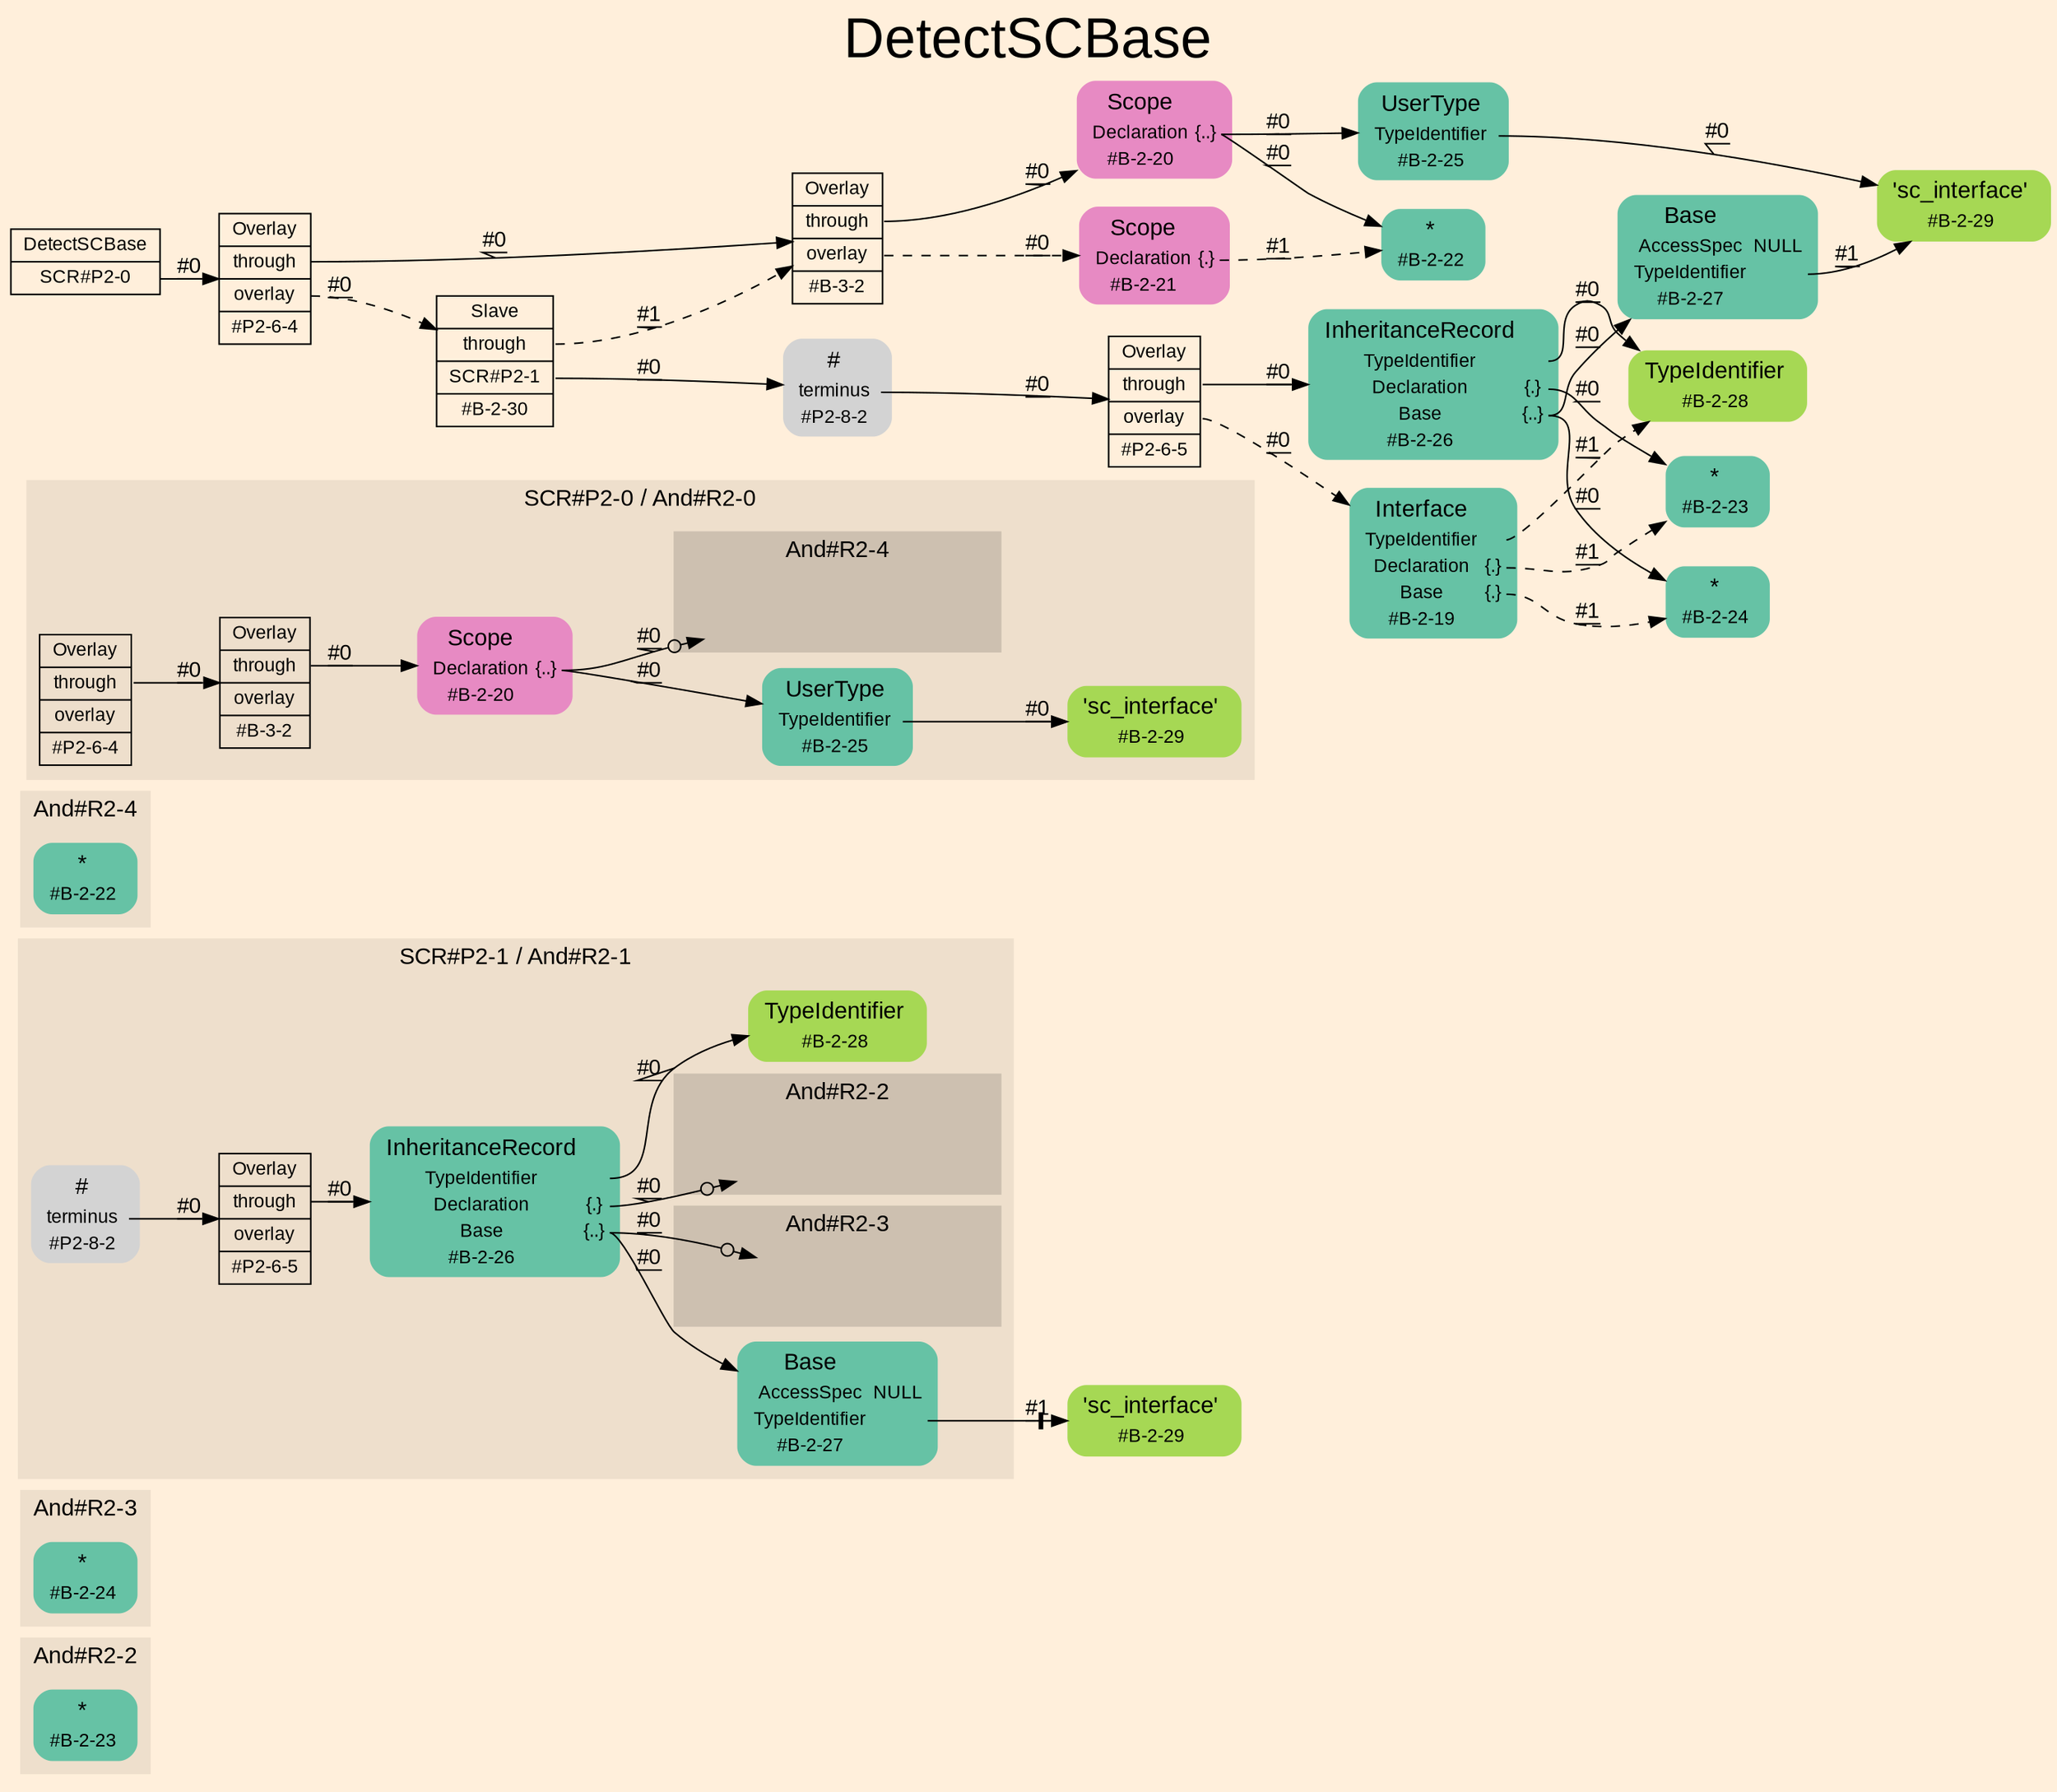 digraph "DetectSCBase" {
label = "DetectSCBase"
labelloc = t
fontsize = "36"
graph [
    rankdir = "LR"
    ranksep = 0.3
    bgcolor = antiquewhite1
    color = black
    fontcolor = black
    fontname = "Arial"
];
node [
    fontname = "Arial"
];
edge [
    fontname = "Arial"
];

// -------------------- figure And#R2-2 --------------------
// -------- region And#R2-2 ----------
subgraph "clusterAnd#R2-2" {
    label = "And#R2-2"
    style = "filled"
    color = antiquewhite2
    fontsize = "15"
    "And#R2-2/#B-2-23" [
        // -------- block And#R2-2/#B-2-23 ----------
        shape = "plaintext"
        fillcolor = "/set28/1"
        label = <<TABLE BORDER="0" CELLBORDER="0" CELLSPACING="0">
         <TR><TD><FONT POINT-SIZE="15.0">*</FONT></TD><TD></TD></TR>
         <TR><TD>#B-2-23</TD><TD PORT="port0"></TD></TR>
        </TABLE>>
        style = "rounded,filled"
        fontsize = "12"
    ];
    
}


// -------------------- figure And#R2-3 --------------------
// -------- region And#R2-3 ----------
subgraph "clusterAnd#R2-3" {
    label = "And#R2-3"
    style = "filled"
    color = antiquewhite2
    fontsize = "15"
    "And#R2-3/#B-2-24" [
        // -------- block And#R2-3/#B-2-24 ----------
        shape = "plaintext"
        fillcolor = "/set28/1"
        label = <<TABLE BORDER="0" CELLBORDER="0" CELLSPACING="0">
         <TR><TD><FONT POINT-SIZE="15.0">*</FONT></TD><TD></TD></TR>
         <TR><TD>#B-2-24</TD><TD PORT="port0"></TD></TR>
        </TABLE>>
        style = "rounded,filled"
        fontsize = "12"
    ];
    
}


// -------------------- figure And#R2-1 --------------------
// -------- region And#R2-1 ----------
subgraph "clusterAnd#R2-1" {
    label = "SCR#P2-1 / And#R2-1"
    style = "filled"
    color = antiquewhite2
    fontsize = "15"
    "And#R2-1/#P2-6-5" [
        // -------- block And#R2-1/#P2-6-5 ----------
        shape = "record"
        fillcolor = antiquewhite2
        label = "<fixed> Overlay | <port0> through | <port1> overlay | <port2> #P2-6-5"
        style = "filled"
        fontsize = "12"
        color = black
        fontcolor = black
    ];
    
    "And#R2-1/#B-2-26" [
        // -------- block And#R2-1/#B-2-26 ----------
        shape = "plaintext"
        fillcolor = "/set28/1"
        label = <<TABLE BORDER="0" CELLBORDER="0" CELLSPACING="0">
         <TR><TD><FONT POINT-SIZE="15.0">InheritanceRecord</FONT></TD><TD></TD></TR>
         <TR><TD>TypeIdentifier</TD><TD PORT="port0"></TD></TR>
         <TR><TD>Declaration</TD><TD PORT="port1">{.}</TD></TR>
         <TR><TD>Base</TD><TD PORT="port2">{..}</TD></TR>
         <TR><TD>#B-2-26</TD><TD PORT="port3"></TD></TR>
        </TABLE>>
        style = "rounded,filled"
        fontsize = "12"
    ];
    
    "And#R2-1/#P2-8-2" [
        // -------- block And#R2-1/#P2-8-2 ----------
        shape = "plaintext"
        label = <<TABLE BORDER="0" CELLBORDER="0" CELLSPACING="0">
         <TR><TD><FONT POINT-SIZE="15.0">#</FONT></TD><TD></TD></TR>
         <TR><TD>terminus</TD><TD PORT="port0"></TD></TR>
         <TR><TD>#P2-8-2</TD><TD PORT="port1"></TD></TR>
        </TABLE>>
        style = "rounded,filled"
        fontsize = "12"
    ];
    
    "And#R2-1/#B-2-28" [
        // -------- block And#R2-1/#B-2-28 ----------
        shape = "plaintext"
        fillcolor = "/set28/5"
        label = <<TABLE BORDER="0" CELLBORDER="0" CELLSPACING="0">
         <TR><TD><FONT POINT-SIZE="15.0">TypeIdentifier</FONT></TD><TD></TD></TR>
         <TR><TD>#B-2-28</TD><TD PORT="port0"></TD></TR>
        </TABLE>>
        style = "rounded,filled"
        fontsize = "12"
    ];
    
    "And#R2-1/#B-2-27" [
        // -------- block And#R2-1/#B-2-27 ----------
        shape = "plaintext"
        fillcolor = "/set28/1"
        label = <<TABLE BORDER="0" CELLBORDER="0" CELLSPACING="0">
         <TR><TD><FONT POINT-SIZE="15.0">Base</FONT></TD><TD></TD></TR>
         <TR><TD>AccessSpec</TD><TD PORT="port0">NULL</TD></TR>
         <TR><TD>TypeIdentifier</TD><TD PORT="port1"></TD></TR>
         <TR><TD>#B-2-27</TD><TD PORT="port2"></TD></TR>
        </TABLE>>
        style = "rounded,filled"
        fontsize = "12"
    ];
    
    // -------- region And#R2-1/And#R2-2 ----------
    subgraph "clusterAnd#R2-1/And#R2-2" {
        label = "And#R2-2"
        style = "filled"
        color = antiquewhite3
        fontsize = "15"
        "And#R2-1/And#R2-2/#B-2-23" [
            // -------- block And#R2-1/And#R2-2/#B-2-23 ----------
            shape = none
            fillcolor = "/set28/1"
            style = "invisible"
        ];
        
    }
    
    // -------- region And#R2-1/And#R2-3 ----------
    subgraph "clusterAnd#R2-1/And#R2-3" {
        label = "And#R2-3"
        style = "filled"
        color = antiquewhite3
        fontsize = "15"
        "And#R2-1/And#R2-3/#B-2-24" [
            // -------- block And#R2-1/And#R2-3/#B-2-24 ----------
            shape = none
            fillcolor = "/set28/1"
            style = "invisible"
        ];
        
    }
    
}

"And#R2-1/#B-2-29" [
    // -------- block And#R2-1/#B-2-29 ----------
    shape = "plaintext"
    fillcolor = "/set28/5"
    label = <<TABLE BORDER="0" CELLBORDER="0" CELLSPACING="0">
     <TR><TD><FONT POINT-SIZE="15.0">'sc_interface'</FONT></TD><TD></TD></TR>
     <TR><TD>#B-2-29</TD><TD PORT="port0"></TD></TR>
    </TABLE>>
    style = "rounded,filled"
    fontsize = "12"
];

"And#R2-1/#P2-6-5":port0 -> "And#R2-1/#B-2-26" [
    label = "#0"
    decorate = true
    color = black
    fontcolor = black
];

"And#R2-1/#B-2-26":port0 -> "And#R2-1/#B-2-28" [
    label = "#0"
    decorate = true
    color = black
    fontcolor = black
];

"And#R2-1/#B-2-26":port1 -> "And#R2-1/And#R2-2/#B-2-23" [
    arrowhead="normalnoneodot"
    label = "#0"
    decorate = true
    color = black
    fontcolor = black
];

"And#R2-1/#B-2-26":port2 -> "And#R2-1/And#R2-3/#B-2-24" [
    arrowhead="normalnoneodot"
    label = "#0"
    decorate = true
    color = black
    fontcolor = black
];

"And#R2-1/#B-2-26":port2 -> "And#R2-1/#B-2-27" [
    label = "#0"
    decorate = true
    color = black
    fontcolor = black
];

"And#R2-1/#P2-8-2":port0 -> "And#R2-1/#P2-6-5" [
    label = "#0"
    decorate = true
    color = black
    fontcolor = black
];

"And#R2-1/#B-2-27":port1 -> "And#R2-1/#B-2-29" [
    arrowhead="normalnonetee"
    label = "#1"
    decorate = true
    color = black
    fontcolor = black
];


// -------------------- figure And#R2-4 --------------------
// -------- region And#R2-4 ----------
subgraph "clusterAnd#R2-4" {
    label = "And#R2-4"
    style = "filled"
    color = antiquewhite2
    fontsize = "15"
    "And#R2-4/#B-2-22" [
        // -------- block And#R2-4/#B-2-22 ----------
        shape = "plaintext"
        fillcolor = "/set28/1"
        label = <<TABLE BORDER="0" CELLBORDER="0" CELLSPACING="0">
         <TR><TD><FONT POINT-SIZE="15.0">*</FONT></TD><TD></TD></TR>
         <TR><TD>#B-2-22</TD><TD PORT="port0"></TD></TR>
        </TABLE>>
        style = "rounded,filled"
        fontsize = "12"
    ];
    
}


// -------------------- figure And#R2-0 --------------------
// -------- region And#R2-0 ----------
subgraph "clusterAnd#R2-0" {
    label = "SCR#P2-0 / And#R2-0"
    style = "filled"
    color = antiquewhite2
    fontsize = "15"
    "And#R2-0/#B-2-20" [
        // -------- block And#R2-0/#B-2-20 ----------
        shape = "plaintext"
        fillcolor = "/set28/4"
        label = <<TABLE BORDER="0" CELLBORDER="0" CELLSPACING="0">
         <TR><TD><FONT POINT-SIZE="15.0">Scope</FONT></TD><TD></TD></TR>
         <TR><TD>Declaration</TD><TD PORT="port0">{..}</TD></TR>
         <TR><TD>#B-2-20</TD><TD PORT="port1"></TD></TR>
        </TABLE>>
        style = "rounded,filled"
        fontsize = "12"
    ];
    
    "And#R2-0/#P2-6-4" [
        // -------- block And#R2-0/#P2-6-4 ----------
        shape = "record"
        fillcolor = antiquewhite2
        label = "<fixed> Overlay | <port0> through | <port1> overlay | <port2> #P2-6-4"
        style = "filled"
        fontsize = "12"
        color = black
        fontcolor = black
    ];
    
    "And#R2-0/#B-2-29" [
        // -------- block And#R2-0/#B-2-29 ----------
        shape = "plaintext"
        fillcolor = "/set28/5"
        label = <<TABLE BORDER="0" CELLBORDER="0" CELLSPACING="0">
         <TR><TD><FONT POINT-SIZE="15.0">'sc_interface'</FONT></TD><TD></TD></TR>
         <TR><TD>#B-2-29</TD><TD PORT="port0"></TD></TR>
        </TABLE>>
        style = "rounded,filled"
        fontsize = "12"
    ];
    
    "And#R2-0/#B-3-2" [
        // -------- block And#R2-0/#B-3-2 ----------
        shape = "record"
        fillcolor = antiquewhite2
        label = "<fixed> Overlay | <port0> through | <port1> overlay | <port2> #B-3-2"
        style = "filled"
        fontsize = "12"
        color = black
        fontcolor = black
    ];
    
    "And#R2-0/#B-2-25" [
        // -------- block And#R2-0/#B-2-25 ----------
        shape = "plaintext"
        fillcolor = "/set28/1"
        label = <<TABLE BORDER="0" CELLBORDER="0" CELLSPACING="0">
         <TR><TD><FONT POINT-SIZE="15.0">UserType</FONT></TD><TD></TD></TR>
         <TR><TD>TypeIdentifier</TD><TD PORT="port0"></TD></TR>
         <TR><TD>#B-2-25</TD><TD PORT="port1"></TD></TR>
        </TABLE>>
        style = "rounded,filled"
        fontsize = "12"
    ];
    
    // -------- region And#R2-0/And#R2-4 ----------
    subgraph "clusterAnd#R2-0/And#R2-4" {
        label = "And#R2-4"
        style = "filled"
        color = antiquewhite3
        fontsize = "15"
        "And#R2-0/And#R2-4/#B-2-22" [
            // -------- block And#R2-0/And#R2-4/#B-2-22 ----------
            shape = none
            fillcolor = "/set28/1"
            style = "invisible"
        ];
        
    }
    
}

"And#R2-0/#B-2-20":port0 -> "And#R2-0/And#R2-4/#B-2-22" [
    arrowhead="normalnoneodot"
    label = "#0"
    decorate = true
    color = black
    fontcolor = black
];

"And#R2-0/#B-2-20":port0 -> "And#R2-0/#B-2-25" [
    label = "#0"
    decorate = true
    color = black
    fontcolor = black
];

"And#R2-0/#P2-6-4":port0 -> "And#R2-0/#B-3-2" [
    label = "#0"
    decorate = true
    color = black
    fontcolor = black
];

"And#R2-0/#B-3-2":port0 -> "And#R2-0/#B-2-20" [
    label = "#0"
    decorate = true
    color = black
    fontcolor = black
];

"And#R2-0/#B-2-25":port0 -> "And#R2-0/#B-2-29" [
    label = "#0"
    decorate = true
    color = black
    fontcolor = black
];


// -------------------- transformation figure --------------------
"CR#P2-0" [
    // -------- block CR#P2-0 ----------
    shape = "record"
    fillcolor = antiquewhite1
    label = "<fixed> DetectSCBase | <port0> SCR#P2-0"
    style = "filled"
    fontsize = "12"
    color = black
    fontcolor = black
];

"#P2-6-4" [
    // -------- block #P2-6-4 ----------
    shape = "record"
    fillcolor = antiquewhite1
    label = "<fixed> Overlay | <port0> through | <port1> overlay | <port2> #P2-6-4"
    style = "filled"
    fontsize = "12"
    color = black
    fontcolor = black
];

"#B-3-2" [
    // -------- block #B-3-2 ----------
    shape = "record"
    fillcolor = antiquewhite1
    label = "<fixed> Overlay | <port0> through | <port1> overlay | <port2> #B-3-2"
    style = "filled"
    fontsize = "12"
    color = black
    fontcolor = black
];

"#B-2-20" [
    // -------- block #B-2-20 ----------
    shape = "plaintext"
    fillcolor = "/set28/4"
    label = <<TABLE BORDER="0" CELLBORDER="0" CELLSPACING="0">
     <TR><TD><FONT POINT-SIZE="15.0">Scope</FONT></TD><TD></TD></TR>
     <TR><TD>Declaration</TD><TD PORT="port0">{..}</TD></TR>
     <TR><TD>#B-2-20</TD><TD PORT="port1"></TD></TR>
    </TABLE>>
    style = "rounded,filled"
    fontsize = "12"
];

"#B-2-22" [
    // -------- block #B-2-22 ----------
    shape = "plaintext"
    fillcolor = "/set28/1"
    label = <<TABLE BORDER="0" CELLBORDER="0" CELLSPACING="0">
     <TR><TD><FONT POINT-SIZE="15.0">*</FONT></TD><TD></TD></TR>
     <TR><TD>#B-2-22</TD><TD PORT="port0"></TD></TR>
    </TABLE>>
    style = "rounded,filled"
    fontsize = "12"
];

"#B-2-25" [
    // -------- block #B-2-25 ----------
    shape = "plaintext"
    fillcolor = "/set28/1"
    label = <<TABLE BORDER="0" CELLBORDER="0" CELLSPACING="0">
     <TR><TD><FONT POINT-SIZE="15.0">UserType</FONT></TD><TD></TD></TR>
     <TR><TD>TypeIdentifier</TD><TD PORT="port0"></TD></TR>
     <TR><TD>#B-2-25</TD><TD PORT="port1"></TD></TR>
    </TABLE>>
    style = "rounded,filled"
    fontsize = "12"
];

"#B-2-29" [
    // -------- block #B-2-29 ----------
    shape = "plaintext"
    fillcolor = "/set28/5"
    label = <<TABLE BORDER="0" CELLBORDER="0" CELLSPACING="0">
     <TR><TD><FONT POINT-SIZE="15.0">'sc_interface'</FONT></TD><TD></TD></TR>
     <TR><TD>#B-2-29</TD><TD PORT="port0"></TD></TR>
    </TABLE>>
    style = "rounded,filled"
    fontsize = "12"
];

"#B-2-21" [
    // -------- block #B-2-21 ----------
    shape = "plaintext"
    fillcolor = "/set28/4"
    label = <<TABLE BORDER="0" CELLBORDER="0" CELLSPACING="0">
     <TR><TD><FONT POINT-SIZE="15.0">Scope</FONT></TD><TD></TD></TR>
     <TR><TD>Declaration</TD><TD PORT="port0">{.}</TD></TR>
     <TR><TD>#B-2-21</TD><TD PORT="port1"></TD></TR>
    </TABLE>>
    style = "rounded,filled"
    fontsize = "12"
];

"#B-2-30" [
    // -------- block #B-2-30 ----------
    shape = "record"
    fillcolor = antiquewhite1
    label = "<fixed> Slave | <port0> through | <port1> SCR#P2-1 | <port2> #B-2-30"
    style = "filled"
    fontsize = "12"
    color = black
    fontcolor = black
];

"#P2-8-2" [
    // -------- block #P2-8-2 ----------
    shape = "plaintext"
    label = <<TABLE BORDER="0" CELLBORDER="0" CELLSPACING="0">
     <TR><TD><FONT POINT-SIZE="15.0">#</FONT></TD><TD></TD></TR>
     <TR><TD>terminus</TD><TD PORT="port0"></TD></TR>
     <TR><TD>#P2-8-2</TD><TD PORT="port1"></TD></TR>
    </TABLE>>
    style = "rounded,filled"
    fontsize = "12"
];

"#P2-6-5" [
    // -------- block #P2-6-5 ----------
    shape = "record"
    fillcolor = antiquewhite1
    label = "<fixed> Overlay | <port0> through | <port1> overlay | <port2> #P2-6-5"
    style = "filled"
    fontsize = "12"
    color = black
    fontcolor = black
];

"#B-2-26" [
    // -------- block #B-2-26 ----------
    shape = "plaintext"
    fillcolor = "/set28/1"
    label = <<TABLE BORDER="0" CELLBORDER="0" CELLSPACING="0">
     <TR><TD><FONT POINT-SIZE="15.0">InheritanceRecord</FONT></TD><TD></TD></TR>
     <TR><TD>TypeIdentifier</TD><TD PORT="port0"></TD></TR>
     <TR><TD>Declaration</TD><TD PORT="port1">{.}</TD></TR>
     <TR><TD>Base</TD><TD PORT="port2">{..}</TD></TR>
     <TR><TD>#B-2-26</TD><TD PORT="port3"></TD></TR>
    </TABLE>>
    style = "rounded,filled"
    fontsize = "12"
];

"#B-2-28" [
    // -------- block #B-2-28 ----------
    shape = "plaintext"
    fillcolor = "/set28/5"
    label = <<TABLE BORDER="0" CELLBORDER="0" CELLSPACING="0">
     <TR><TD><FONT POINT-SIZE="15.0">TypeIdentifier</FONT></TD><TD></TD></TR>
     <TR><TD>#B-2-28</TD><TD PORT="port0"></TD></TR>
    </TABLE>>
    style = "rounded,filled"
    fontsize = "12"
];

"#B-2-23" [
    // -------- block #B-2-23 ----------
    shape = "plaintext"
    fillcolor = "/set28/1"
    label = <<TABLE BORDER="0" CELLBORDER="0" CELLSPACING="0">
     <TR><TD><FONT POINT-SIZE="15.0">*</FONT></TD><TD></TD></TR>
     <TR><TD>#B-2-23</TD><TD PORT="port0"></TD></TR>
    </TABLE>>
    style = "rounded,filled"
    fontsize = "12"
];

"#B-2-24" [
    // -------- block #B-2-24 ----------
    shape = "plaintext"
    fillcolor = "/set28/1"
    label = <<TABLE BORDER="0" CELLBORDER="0" CELLSPACING="0">
     <TR><TD><FONT POINT-SIZE="15.0">*</FONT></TD><TD></TD></TR>
     <TR><TD>#B-2-24</TD><TD PORT="port0"></TD></TR>
    </TABLE>>
    style = "rounded,filled"
    fontsize = "12"
];

"#B-2-27" [
    // -------- block #B-2-27 ----------
    shape = "plaintext"
    fillcolor = "/set28/1"
    label = <<TABLE BORDER="0" CELLBORDER="0" CELLSPACING="0">
     <TR><TD><FONT POINT-SIZE="15.0">Base</FONT></TD><TD></TD></TR>
     <TR><TD>AccessSpec</TD><TD PORT="port0">NULL</TD></TR>
     <TR><TD>TypeIdentifier</TD><TD PORT="port1"></TD></TR>
     <TR><TD>#B-2-27</TD><TD PORT="port2"></TD></TR>
    </TABLE>>
    style = "rounded,filled"
    fontsize = "12"
];

"#B-2-19" [
    // -------- block #B-2-19 ----------
    shape = "plaintext"
    fillcolor = "/set28/1"
    label = <<TABLE BORDER="0" CELLBORDER="0" CELLSPACING="0">
     <TR><TD><FONT POINT-SIZE="15.0">Interface</FONT></TD><TD></TD></TR>
     <TR><TD>TypeIdentifier</TD><TD PORT="port0"></TD></TR>
     <TR><TD>Declaration</TD><TD PORT="port1">{.}</TD></TR>
     <TR><TD>Base</TD><TD PORT="port2">{.}</TD></TR>
     <TR><TD>#B-2-19</TD><TD PORT="port3"></TD></TR>
    </TABLE>>
    style = "rounded,filled"
    fontsize = "12"
];

"CR#P2-0":port0 -> "#P2-6-4" [
    label = "#0"
    decorate = true
    color = black
    fontcolor = black
];

"#P2-6-4":port0 -> "#B-3-2" [
    label = "#0"
    decorate = true
    color = black
    fontcolor = black
];

"#P2-6-4":port1 -> "#B-2-30" [
    style="dashed"
    label = "#0"
    decorate = true
    color = black
    fontcolor = black
];

"#B-3-2":port0 -> "#B-2-20" [
    label = "#0"
    decorate = true
    color = black
    fontcolor = black
];

"#B-3-2":port1 -> "#B-2-21" [
    style="dashed"
    label = "#0"
    decorate = true
    color = black
    fontcolor = black
];

"#B-2-20":port0 -> "#B-2-22" [
    label = "#0"
    decorate = true
    color = black
    fontcolor = black
];

"#B-2-20":port0 -> "#B-2-25" [
    label = "#0"
    decorate = true
    color = black
    fontcolor = black
];

"#B-2-25":port0 -> "#B-2-29" [
    label = "#0"
    decorate = true
    color = black
    fontcolor = black
];

"#B-2-21":port0 -> "#B-2-22" [
    style="dashed"
    label = "#1"
    decorate = true
    color = black
    fontcolor = black
];

"#B-2-30":port0 -> "#B-3-2" [
    style="dashed"
    label = "#1"
    decorate = true
    color = black
    fontcolor = black
];

"#B-2-30":port1 -> "#P2-8-2" [
    label = "#0"
    decorate = true
    color = black
    fontcolor = black
];

"#P2-8-2":port0 -> "#P2-6-5" [
    label = "#0"
    decorate = true
    color = black
    fontcolor = black
];

"#P2-6-5":port0 -> "#B-2-26" [
    label = "#0"
    decorate = true
    color = black
    fontcolor = black
];

"#P2-6-5":port1 -> "#B-2-19" [
    style="dashed"
    label = "#0"
    decorate = true
    color = black
    fontcolor = black
];

"#B-2-26":port0 -> "#B-2-28" [
    label = "#0"
    decorate = true
    color = black
    fontcolor = black
];

"#B-2-26":port1 -> "#B-2-23" [
    label = "#0"
    decorate = true
    color = black
    fontcolor = black
];

"#B-2-26":port2 -> "#B-2-24" [
    label = "#0"
    decorate = true
    color = black
    fontcolor = black
];

"#B-2-26":port2 -> "#B-2-27" [
    label = "#0"
    decorate = true
    color = black
    fontcolor = black
];

"#B-2-27":port1 -> "#B-2-29" [
    label = "#1"
    decorate = true
    color = black
    fontcolor = black
];

"#B-2-19":port0 -> "#B-2-28" [
    style="dashed"
    label = "#1"
    decorate = true
    color = black
    fontcolor = black
];

"#B-2-19":port1 -> "#B-2-23" [
    style="dashed"
    label = "#1"
    decorate = true
    color = black
    fontcolor = black
];

"#B-2-19":port2 -> "#B-2-24" [
    style="dashed"
    label = "#1"
    decorate = true
    color = black
    fontcolor = black
];


}
